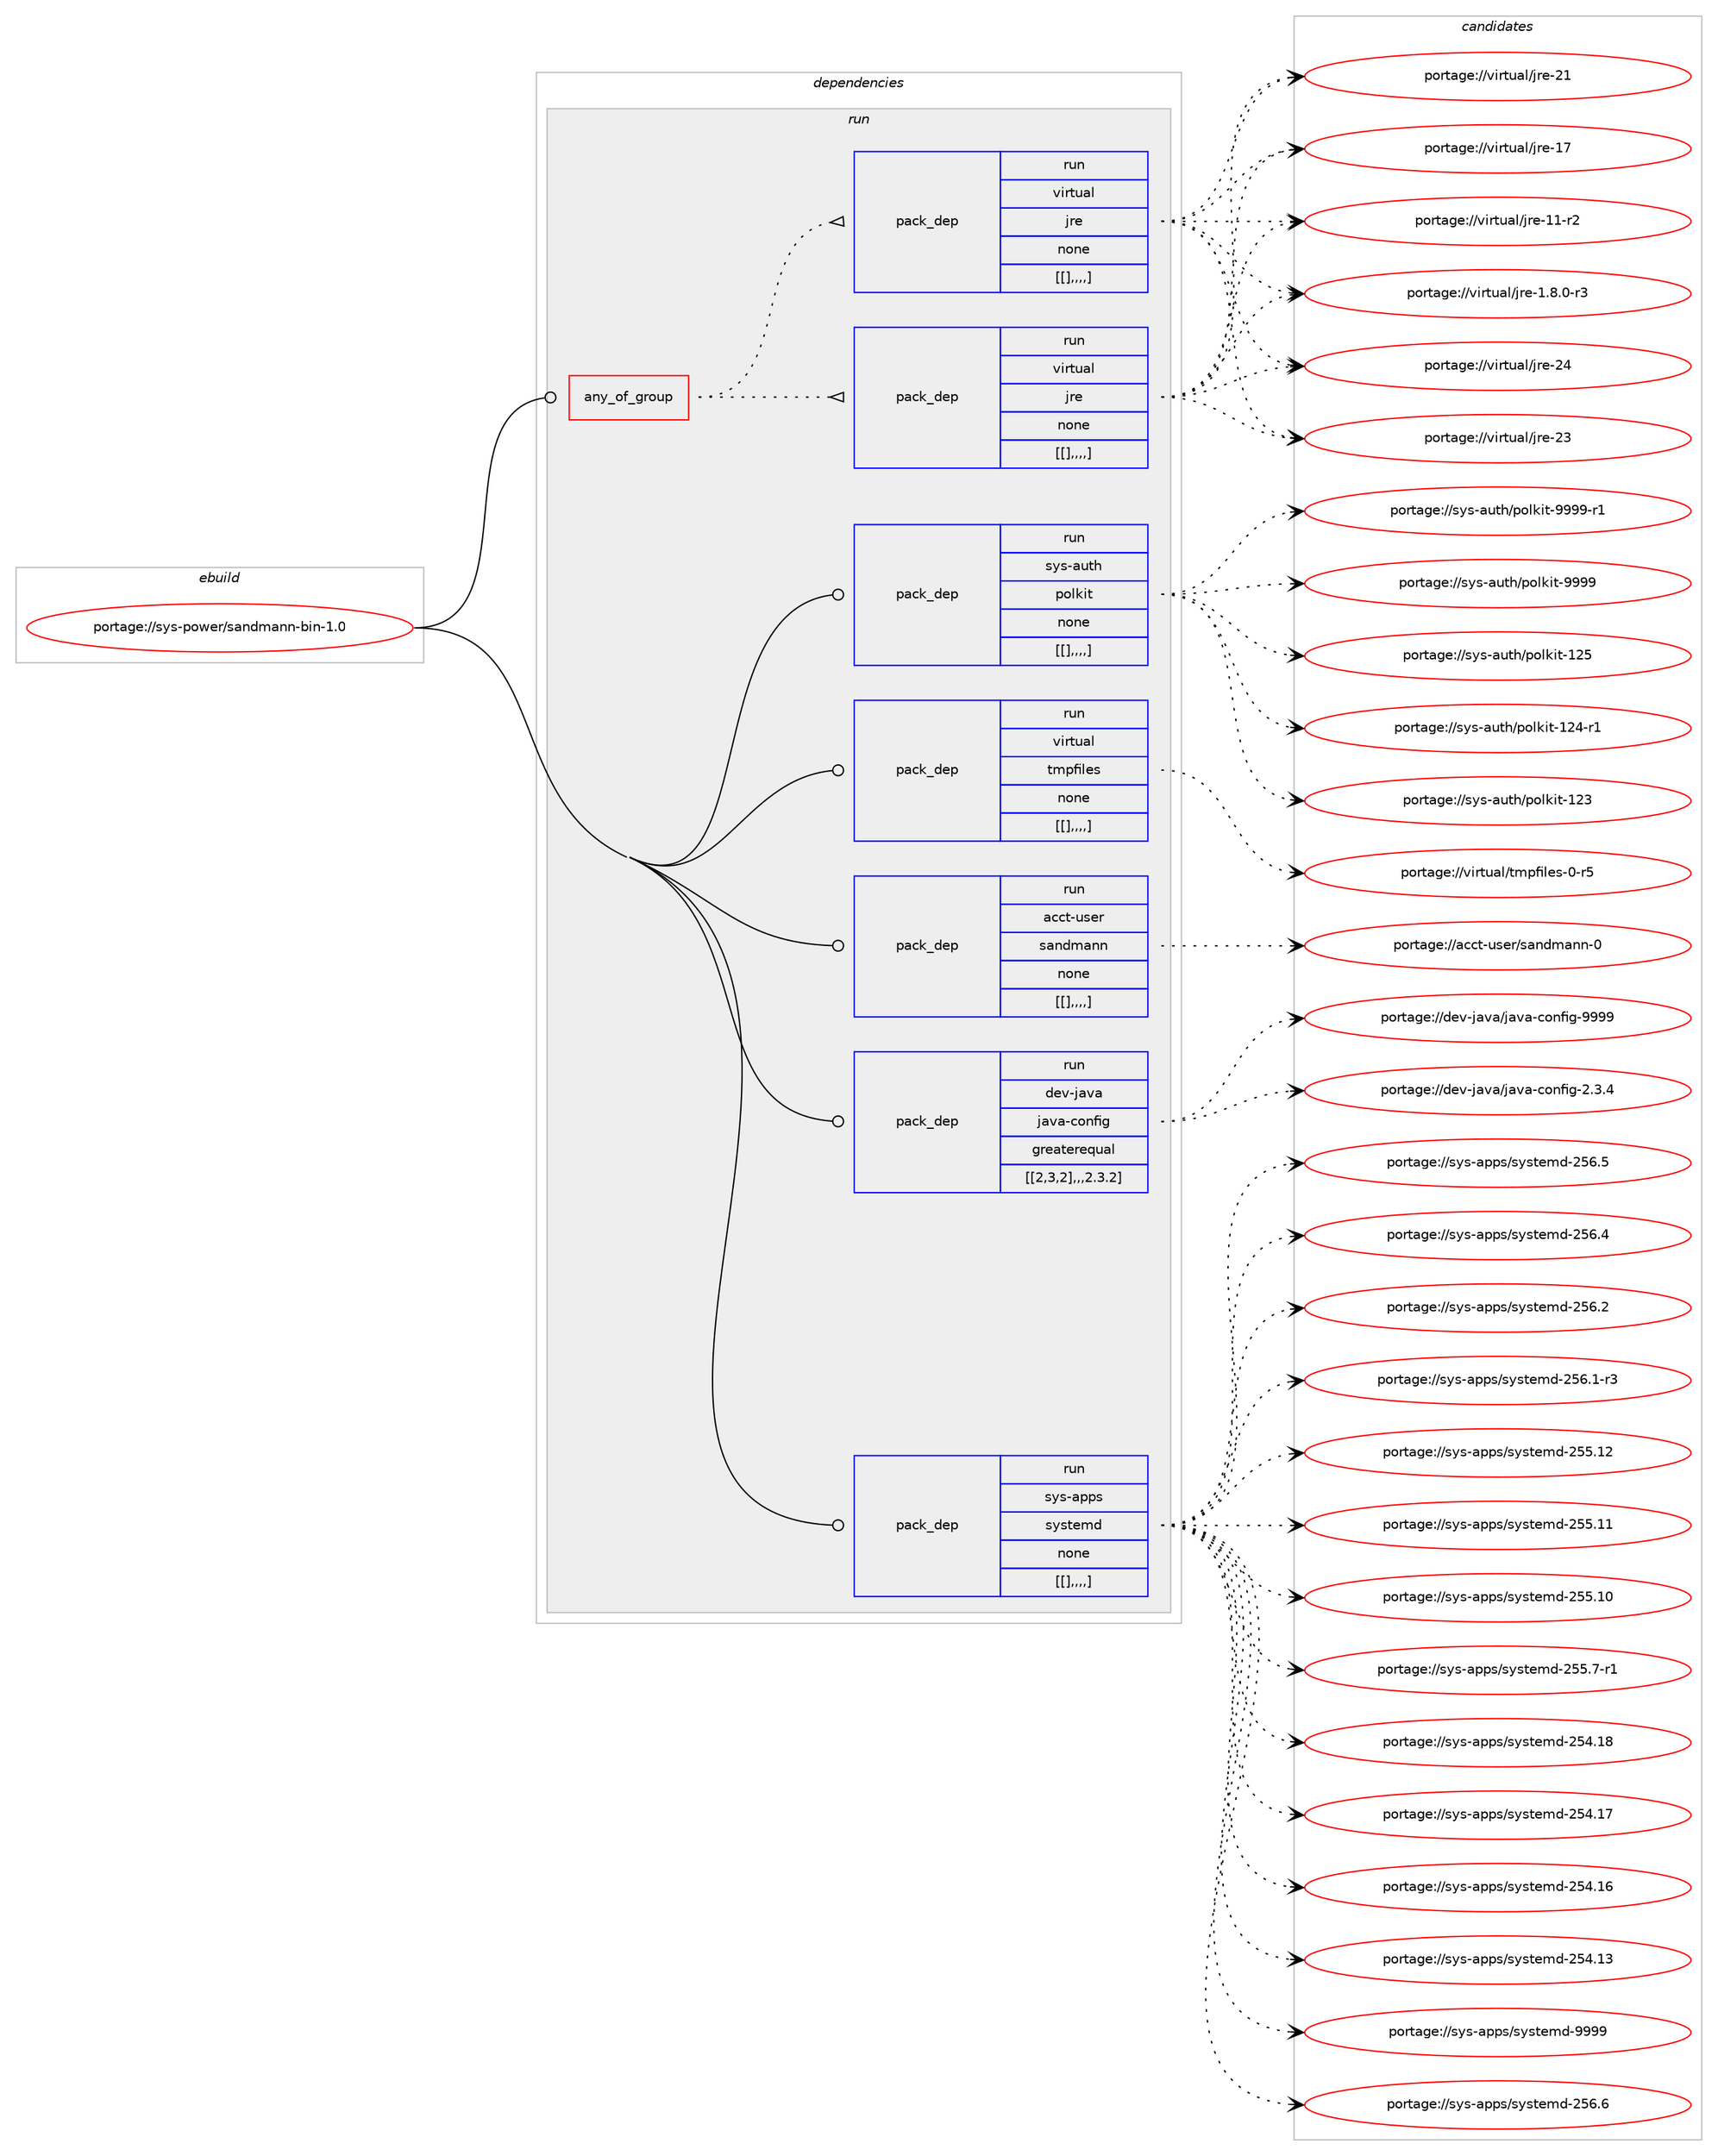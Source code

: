 digraph prolog {

# *************
# Graph options
# *************

newrank=true;
concentrate=true;
compound=true;
graph [rankdir=LR,fontname=Helvetica,fontsize=10,ranksep=1.5];#, ranksep=2.5, nodesep=0.2];
edge  [arrowhead=vee];
node  [fontname=Helvetica,fontsize=10];

# **********
# The ebuild
# **********

subgraph cluster_leftcol {
color=gray;
label=<<i>ebuild</i>>;
id [label="portage://sys-power/sandmann-bin-1.0", color=red, width=4, href="../sys-power/sandmann-bin-1.0.svg"];
}

# ****************
# The dependencies
# ****************

subgraph cluster_midcol {
color=gray;
label=<<i>dependencies</i>>;
subgraph cluster_compile {
fillcolor="#eeeeee";
style=filled;
label=<<i>compile</i>>;
}
subgraph cluster_compileandrun {
fillcolor="#eeeeee";
style=filled;
label=<<i>compile and run</i>>;
}
subgraph cluster_run {
fillcolor="#eeeeee";
style=filled;
label=<<i>run</i>>;
subgraph any2805 {
dependency456128 [label=<<TABLE BORDER="0" CELLBORDER="1" CELLSPACING="0" CELLPADDING="4"><TR><TD CELLPADDING="10">any_of_group</TD></TR></TABLE>>, shape=none, color=red];subgraph pack329812 {
dependency456129 [label=<<TABLE BORDER="0" CELLBORDER="1" CELLSPACING="0" CELLPADDING="4" WIDTH="220"><TR><TD ROWSPAN="6" CELLPADDING="30">pack_dep</TD></TR><TR><TD WIDTH="110">run</TD></TR><TR><TD>virtual</TD></TR><TR><TD>jre</TD></TR><TR><TD>none</TD></TR><TR><TD>[[],,,,]</TD></TR></TABLE>>, shape=none, color=blue];
}
dependency456128:e -> dependency456129:w [weight=20,style="dotted",arrowhead="oinv"];
subgraph pack329813 {
dependency456130 [label=<<TABLE BORDER="0" CELLBORDER="1" CELLSPACING="0" CELLPADDING="4" WIDTH="220"><TR><TD ROWSPAN="6" CELLPADDING="30">pack_dep</TD></TR><TR><TD WIDTH="110">run</TD></TR><TR><TD>virtual</TD></TR><TR><TD>jre</TD></TR><TR><TD>none</TD></TR><TR><TD>[[],,,,]</TD></TR></TABLE>>, shape=none, color=blue];
}
dependency456128:e -> dependency456130:w [weight=20,style="dotted",arrowhead="oinv"];
}
id:e -> dependency456128:w [weight=20,style="solid",arrowhead="odot"];
subgraph pack329814 {
dependency456131 [label=<<TABLE BORDER="0" CELLBORDER="1" CELLSPACING="0" CELLPADDING="4" WIDTH="220"><TR><TD ROWSPAN="6" CELLPADDING="30">pack_dep</TD></TR><TR><TD WIDTH="110">run</TD></TR><TR><TD>acct-user</TD></TR><TR><TD>sandmann</TD></TR><TR><TD>none</TD></TR><TR><TD>[[],,,,]</TD></TR></TABLE>>, shape=none, color=blue];
}
id:e -> dependency456131:w [weight=20,style="solid",arrowhead="odot"];
subgraph pack329815 {
dependency456132 [label=<<TABLE BORDER="0" CELLBORDER="1" CELLSPACING="0" CELLPADDING="4" WIDTH="220"><TR><TD ROWSPAN="6" CELLPADDING="30">pack_dep</TD></TR><TR><TD WIDTH="110">run</TD></TR><TR><TD>dev-java</TD></TR><TR><TD>java-config</TD></TR><TR><TD>greaterequal</TD></TR><TR><TD>[[2,3,2],,,2.3.2]</TD></TR></TABLE>>, shape=none, color=blue];
}
id:e -> dependency456132:w [weight=20,style="solid",arrowhead="odot"];
subgraph pack329816 {
dependency456133 [label=<<TABLE BORDER="0" CELLBORDER="1" CELLSPACING="0" CELLPADDING="4" WIDTH="220"><TR><TD ROWSPAN="6" CELLPADDING="30">pack_dep</TD></TR><TR><TD WIDTH="110">run</TD></TR><TR><TD>sys-apps</TD></TR><TR><TD>systemd</TD></TR><TR><TD>none</TD></TR><TR><TD>[[],,,,]</TD></TR></TABLE>>, shape=none, color=blue];
}
id:e -> dependency456133:w [weight=20,style="solid",arrowhead="odot"];
subgraph pack329817 {
dependency456134 [label=<<TABLE BORDER="0" CELLBORDER="1" CELLSPACING="0" CELLPADDING="4" WIDTH="220"><TR><TD ROWSPAN="6" CELLPADDING="30">pack_dep</TD></TR><TR><TD WIDTH="110">run</TD></TR><TR><TD>sys-auth</TD></TR><TR><TD>polkit</TD></TR><TR><TD>none</TD></TR><TR><TD>[[],,,,]</TD></TR></TABLE>>, shape=none, color=blue];
}
id:e -> dependency456134:w [weight=20,style="solid",arrowhead="odot"];
subgraph pack329818 {
dependency456135 [label=<<TABLE BORDER="0" CELLBORDER="1" CELLSPACING="0" CELLPADDING="4" WIDTH="220"><TR><TD ROWSPAN="6" CELLPADDING="30">pack_dep</TD></TR><TR><TD WIDTH="110">run</TD></TR><TR><TD>virtual</TD></TR><TR><TD>tmpfiles</TD></TR><TR><TD>none</TD></TR><TR><TD>[[],,,,]</TD></TR></TABLE>>, shape=none, color=blue];
}
id:e -> dependency456135:w [weight=20,style="solid",arrowhead="odot"];
}
}

# **************
# The candidates
# **************

subgraph cluster_choices {
rank=same;
color=gray;
label=<<i>candidates</i>>;

subgraph choice329812 {
color=black;
nodesep=1;
choice1181051141161179710847106114101455052 [label="portage://virtual/jre-24", color=red, width=4,href="../virtual/jre-24.svg"];
choice1181051141161179710847106114101455051 [label="portage://virtual/jre-23", color=red, width=4,href="../virtual/jre-23.svg"];
choice1181051141161179710847106114101455049 [label="portage://virtual/jre-21", color=red, width=4,href="../virtual/jre-21.svg"];
choice1181051141161179710847106114101454955 [label="portage://virtual/jre-17", color=red, width=4,href="../virtual/jre-17.svg"];
choice11810511411611797108471061141014549494511450 [label="portage://virtual/jre-11-r2", color=red, width=4,href="../virtual/jre-11-r2.svg"];
choice11810511411611797108471061141014549465646484511451 [label="portage://virtual/jre-1.8.0-r3", color=red, width=4,href="../virtual/jre-1.8.0-r3.svg"];
dependency456129:e -> choice1181051141161179710847106114101455052:w [style=dotted,weight="100"];
dependency456129:e -> choice1181051141161179710847106114101455051:w [style=dotted,weight="100"];
dependency456129:e -> choice1181051141161179710847106114101455049:w [style=dotted,weight="100"];
dependency456129:e -> choice1181051141161179710847106114101454955:w [style=dotted,weight="100"];
dependency456129:e -> choice11810511411611797108471061141014549494511450:w [style=dotted,weight="100"];
dependency456129:e -> choice11810511411611797108471061141014549465646484511451:w [style=dotted,weight="100"];
}
subgraph choice329813 {
color=black;
nodesep=1;
choice1181051141161179710847106114101455052 [label="portage://virtual/jre-24", color=red, width=4,href="../virtual/jre-24.svg"];
choice1181051141161179710847106114101455051 [label="portage://virtual/jre-23", color=red, width=4,href="../virtual/jre-23.svg"];
choice1181051141161179710847106114101455049 [label="portage://virtual/jre-21", color=red, width=4,href="../virtual/jre-21.svg"];
choice1181051141161179710847106114101454955 [label="portage://virtual/jre-17", color=red, width=4,href="../virtual/jre-17.svg"];
choice11810511411611797108471061141014549494511450 [label="portage://virtual/jre-11-r2", color=red, width=4,href="../virtual/jre-11-r2.svg"];
choice11810511411611797108471061141014549465646484511451 [label="portage://virtual/jre-1.8.0-r3", color=red, width=4,href="../virtual/jre-1.8.0-r3.svg"];
dependency456130:e -> choice1181051141161179710847106114101455052:w [style=dotted,weight="100"];
dependency456130:e -> choice1181051141161179710847106114101455051:w [style=dotted,weight="100"];
dependency456130:e -> choice1181051141161179710847106114101455049:w [style=dotted,weight="100"];
dependency456130:e -> choice1181051141161179710847106114101454955:w [style=dotted,weight="100"];
dependency456130:e -> choice11810511411611797108471061141014549494511450:w [style=dotted,weight="100"];
dependency456130:e -> choice11810511411611797108471061141014549465646484511451:w [style=dotted,weight="100"];
}
subgraph choice329814 {
color=black;
nodesep=1;
choice979999116451171151011144711597110100109971101104548 [label="portage://acct-user/sandmann-0", color=red, width=4,href="../acct-user/sandmann-0.svg"];
dependency456131:e -> choice979999116451171151011144711597110100109971101104548:w [style=dotted,weight="100"];
}
subgraph choice329815 {
color=black;
nodesep=1;
choice10010111845106971189747106971189745991111101021051034557575757 [label="portage://dev-java/java-config-9999", color=red, width=4,href="../dev-java/java-config-9999.svg"];
choice1001011184510697118974710697118974599111110102105103455046514652 [label="portage://dev-java/java-config-2.3.4", color=red, width=4,href="../dev-java/java-config-2.3.4.svg"];
dependency456132:e -> choice10010111845106971189747106971189745991111101021051034557575757:w [style=dotted,weight="100"];
dependency456132:e -> choice1001011184510697118974710697118974599111110102105103455046514652:w [style=dotted,weight="100"];
}
subgraph choice329816 {
color=black;
nodesep=1;
choice1151211154597112112115471151211151161011091004557575757 [label="portage://sys-apps/systemd-9999", color=red, width=4,href="../sys-apps/systemd-9999.svg"];
choice115121115459711211211547115121115116101109100455053544654 [label="portage://sys-apps/systemd-256.6", color=red, width=4,href="../sys-apps/systemd-256.6.svg"];
choice115121115459711211211547115121115116101109100455053544653 [label="portage://sys-apps/systemd-256.5", color=red, width=4,href="../sys-apps/systemd-256.5.svg"];
choice115121115459711211211547115121115116101109100455053544652 [label="portage://sys-apps/systemd-256.4", color=red, width=4,href="../sys-apps/systemd-256.4.svg"];
choice115121115459711211211547115121115116101109100455053544650 [label="portage://sys-apps/systemd-256.2", color=red, width=4,href="../sys-apps/systemd-256.2.svg"];
choice1151211154597112112115471151211151161011091004550535446494511451 [label="portage://sys-apps/systemd-256.1-r3", color=red, width=4,href="../sys-apps/systemd-256.1-r3.svg"];
choice11512111545971121121154711512111511610110910045505353464950 [label="portage://sys-apps/systemd-255.12", color=red, width=4,href="../sys-apps/systemd-255.12.svg"];
choice11512111545971121121154711512111511610110910045505353464949 [label="portage://sys-apps/systemd-255.11", color=red, width=4,href="../sys-apps/systemd-255.11.svg"];
choice11512111545971121121154711512111511610110910045505353464948 [label="portage://sys-apps/systemd-255.10", color=red, width=4,href="../sys-apps/systemd-255.10.svg"];
choice1151211154597112112115471151211151161011091004550535346554511449 [label="portage://sys-apps/systemd-255.7-r1", color=red, width=4,href="../sys-apps/systemd-255.7-r1.svg"];
choice11512111545971121121154711512111511610110910045505352464956 [label="portage://sys-apps/systemd-254.18", color=red, width=4,href="../sys-apps/systemd-254.18.svg"];
choice11512111545971121121154711512111511610110910045505352464955 [label="portage://sys-apps/systemd-254.17", color=red, width=4,href="../sys-apps/systemd-254.17.svg"];
choice11512111545971121121154711512111511610110910045505352464954 [label="portage://sys-apps/systemd-254.16", color=red, width=4,href="../sys-apps/systemd-254.16.svg"];
choice11512111545971121121154711512111511610110910045505352464951 [label="portage://sys-apps/systemd-254.13", color=red, width=4,href="../sys-apps/systemd-254.13.svg"];
dependency456133:e -> choice1151211154597112112115471151211151161011091004557575757:w [style=dotted,weight="100"];
dependency456133:e -> choice115121115459711211211547115121115116101109100455053544654:w [style=dotted,weight="100"];
dependency456133:e -> choice115121115459711211211547115121115116101109100455053544653:w [style=dotted,weight="100"];
dependency456133:e -> choice115121115459711211211547115121115116101109100455053544652:w [style=dotted,weight="100"];
dependency456133:e -> choice115121115459711211211547115121115116101109100455053544650:w [style=dotted,weight="100"];
dependency456133:e -> choice1151211154597112112115471151211151161011091004550535446494511451:w [style=dotted,weight="100"];
dependency456133:e -> choice11512111545971121121154711512111511610110910045505353464950:w [style=dotted,weight="100"];
dependency456133:e -> choice11512111545971121121154711512111511610110910045505353464949:w [style=dotted,weight="100"];
dependency456133:e -> choice11512111545971121121154711512111511610110910045505353464948:w [style=dotted,weight="100"];
dependency456133:e -> choice1151211154597112112115471151211151161011091004550535346554511449:w [style=dotted,weight="100"];
dependency456133:e -> choice11512111545971121121154711512111511610110910045505352464956:w [style=dotted,weight="100"];
dependency456133:e -> choice11512111545971121121154711512111511610110910045505352464955:w [style=dotted,weight="100"];
dependency456133:e -> choice11512111545971121121154711512111511610110910045505352464954:w [style=dotted,weight="100"];
dependency456133:e -> choice11512111545971121121154711512111511610110910045505352464951:w [style=dotted,weight="100"];
}
subgraph choice329817 {
color=black;
nodesep=1;
choice11512111545971171161044711211110810710511645575757574511449 [label="portage://sys-auth/polkit-9999-r1", color=red, width=4,href="../sys-auth/polkit-9999-r1.svg"];
choice1151211154597117116104471121111081071051164557575757 [label="portage://sys-auth/polkit-9999", color=red, width=4,href="../sys-auth/polkit-9999.svg"];
choice11512111545971171161044711211110810710511645495053 [label="portage://sys-auth/polkit-125", color=red, width=4,href="../sys-auth/polkit-125.svg"];
choice115121115459711711610447112111108107105116454950524511449 [label="portage://sys-auth/polkit-124-r1", color=red, width=4,href="../sys-auth/polkit-124-r1.svg"];
choice11512111545971171161044711211110810710511645495051 [label="portage://sys-auth/polkit-123", color=red, width=4,href="../sys-auth/polkit-123.svg"];
dependency456134:e -> choice11512111545971171161044711211110810710511645575757574511449:w [style=dotted,weight="100"];
dependency456134:e -> choice1151211154597117116104471121111081071051164557575757:w [style=dotted,weight="100"];
dependency456134:e -> choice11512111545971171161044711211110810710511645495053:w [style=dotted,weight="100"];
dependency456134:e -> choice115121115459711711610447112111108107105116454950524511449:w [style=dotted,weight="100"];
dependency456134:e -> choice11512111545971171161044711211110810710511645495051:w [style=dotted,weight="100"];
}
subgraph choice329818 {
color=black;
nodesep=1;
choice118105114116117971084711610911210210510810111545484511453 [label="portage://virtual/tmpfiles-0-r5", color=red, width=4,href="../virtual/tmpfiles-0-r5.svg"];
dependency456135:e -> choice118105114116117971084711610911210210510810111545484511453:w [style=dotted,weight="100"];
}
}

}
